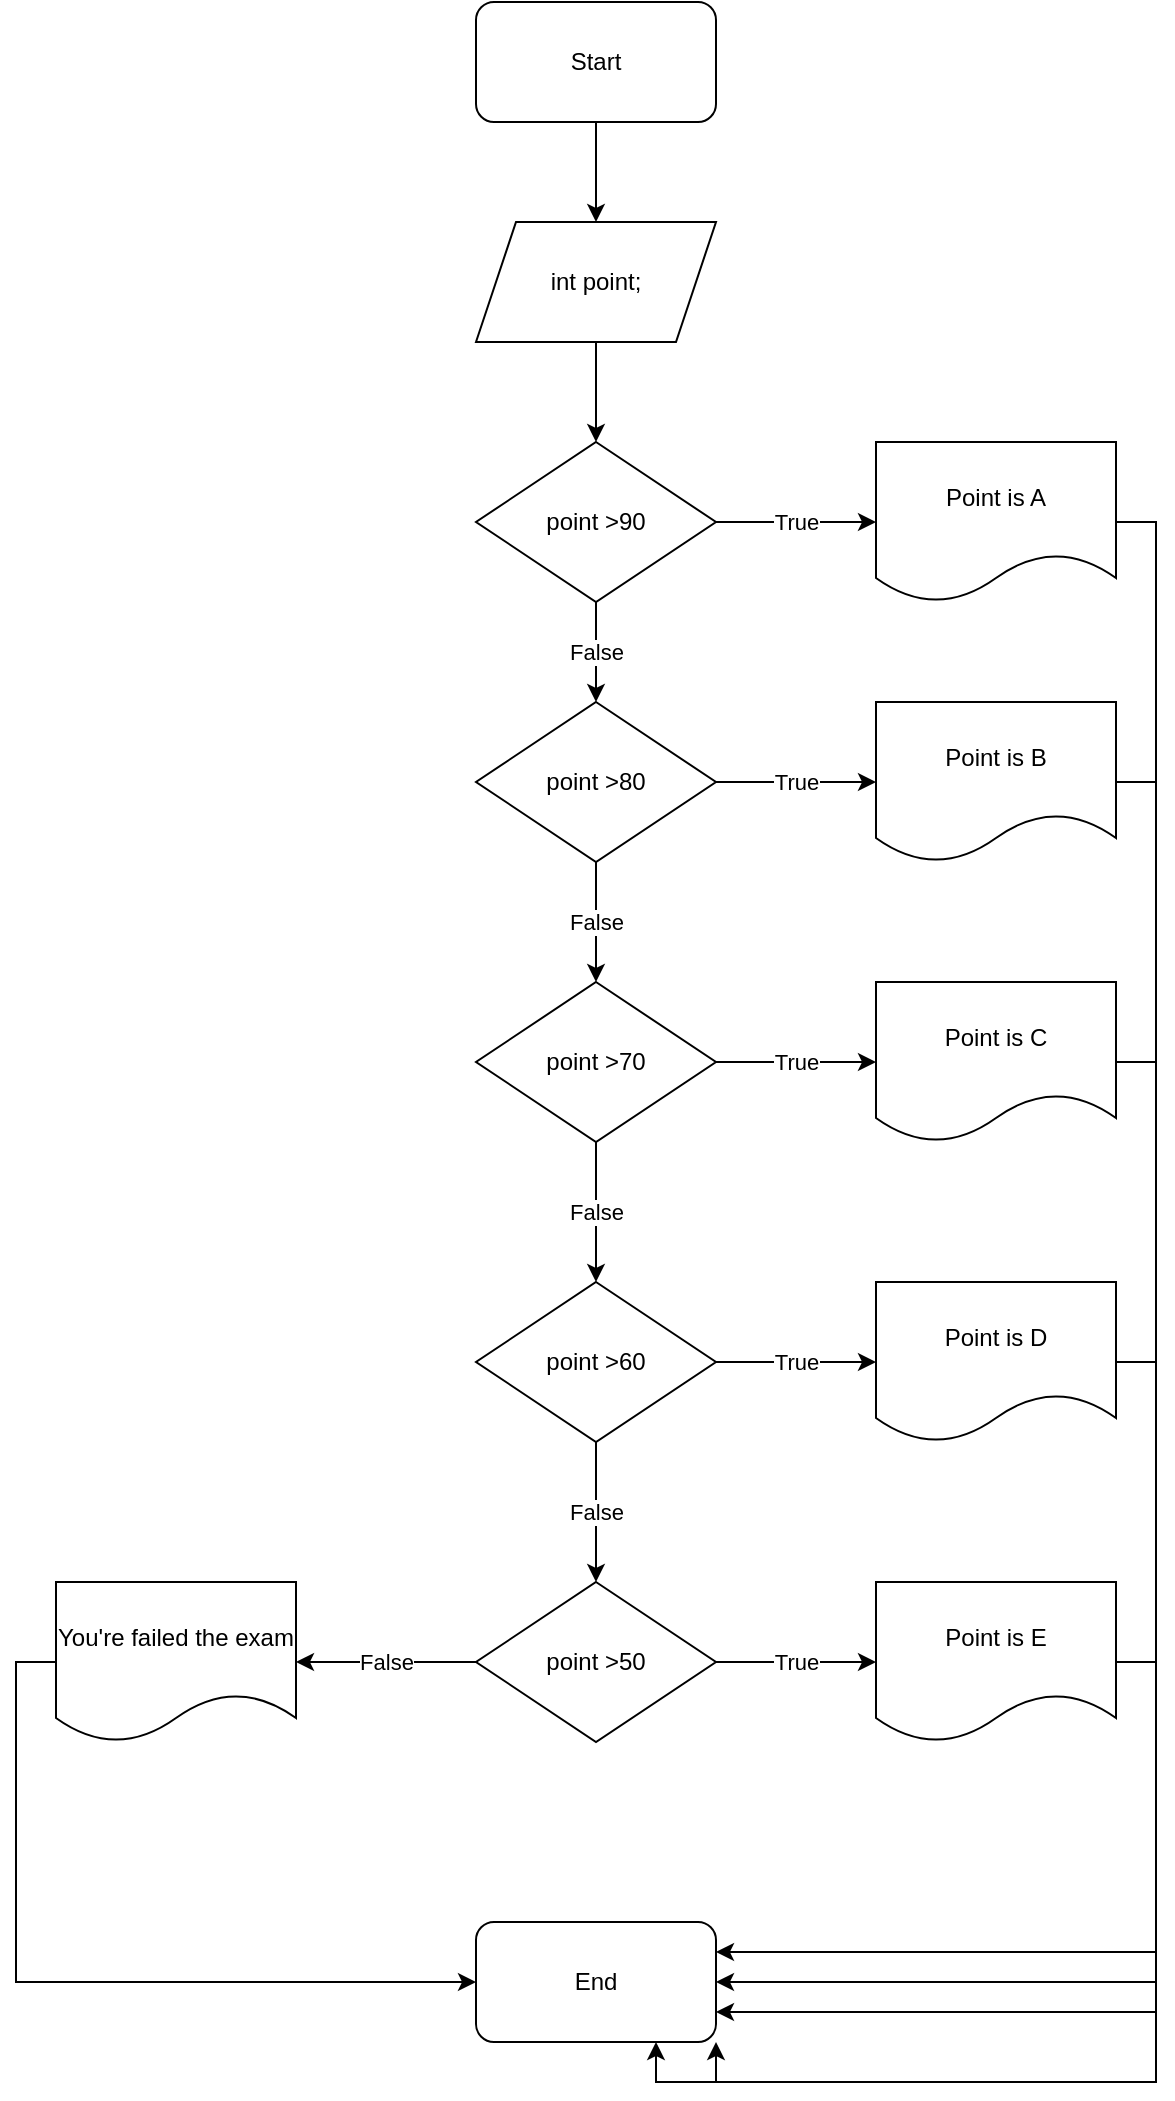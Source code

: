 <mxfile version="24.7.17">
  <diagram name="Page-1" id="x4PGwDx3Fm0Msf7cN9lI">
    <mxGraphModel dx="1434" dy="780" grid="1" gridSize="10" guides="1" tooltips="1" connect="1" arrows="1" fold="1" page="1" pageScale="1" pageWidth="850" pageHeight="1100" math="0" shadow="0">
      <root>
        <mxCell id="0" />
        <mxCell id="1" parent="0" />
        <mxCell id="fi6vWQGB6aAxybjwf4I8-3" value="" style="edgeStyle=orthogonalEdgeStyle;rounded=0;orthogonalLoop=1;jettySize=auto;html=1;" edge="1" parent="1" source="fi6vWQGB6aAxybjwf4I8-1" target="fi6vWQGB6aAxybjwf4I8-2">
          <mxGeometry relative="1" as="geometry" />
        </mxCell>
        <mxCell id="fi6vWQGB6aAxybjwf4I8-1" value="Start" style="rounded=1;whiteSpace=wrap;html=1;" vertex="1" parent="1">
          <mxGeometry x="340" y="10" width="120" height="60" as="geometry" />
        </mxCell>
        <mxCell id="fi6vWQGB6aAxybjwf4I8-5" value="" style="edgeStyle=orthogonalEdgeStyle;rounded=0;orthogonalLoop=1;jettySize=auto;html=1;" edge="1" parent="1" source="fi6vWQGB6aAxybjwf4I8-2" target="fi6vWQGB6aAxybjwf4I8-4">
          <mxGeometry relative="1" as="geometry" />
        </mxCell>
        <mxCell id="fi6vWQGB6aAxybjwf4I8-2" value="int point;" style="shape=parallelogram;perimeter=parallelogramPerimeter;whiteSpace=wrap;html=1;fixedSize=1;" vertex="1" parent="1">
          <mxGeometry x="340" y="120" width="120" height="60" as="geometry" />
        </mxCell>
        <mxCell id="fi6vWQGB6aAxybjwf4I8-7" value="True" style="edgeStyle=orthogonalEdgeStyle;rounded=0;orthogonalLoop=1;jettySize=auto;html=1;" edge="1" parent="1" source="fi6vWQGB6aAxybjwf4I8-4" target="fi6vWQGB6aAxybjwf4I8-6">
          <mxGeometry relative="1" as="geometry" />
        </mxCell>
        <mxCell id="fi6vWQGB6aAxybjwf4I8-17" value="False" style="edgeStyle=orthogonalEdgeStyle;rounded=0;orthogonalLoop=1;jettySize=auto;html=1;" edge="1" parent="1" source="fi6vWQGB6aAxybjwf4I8-4" target="fi6vWQGB6aAxybjwf4I8-9">
          <mxGeometry relative="1" as="geometry" />
        </mxCell>
        <mxCell id="fi6vWQGB6aAxybjwf4I8-4" value="point &amp;gt;90" style="rhombus;whiteSpace=wrap;html=1;" vertex="1" parent="1">
          <mxGeometry x="340" y="230" width="120" height="80" as="geometry" />
        </mxCell>
        <mxCell id="fi6vWQGB6aAxybjwf4I8-29" style="edgeStyle=orthogonalEdgeStyle;rounded=0;orthogonalLoop=1;jettySize=auto;html=1;exitX=1;exitY=0.5;exitDx=0;exitDy=0;entryX=0.75;entryY=1;entryDx=0;entryDy=0;" edge="1" parent="1" source="fi6vWQGB6aAxybjwf4I8-6" target="fi6vWQGB6aAxybjwf4I8-28">
          <mxGeometry relative="1" as="geometry" />
        </mxCell>
        <mxCell id="fi6vWQGB6aAxybjwf4I8-6" value="Point is A" style="shape=document;whiteSpace=wrap;html=1;boundedLbl=1;" vertex="1" parent="1">
          <mxGeometry x="540" y="230" width="120" height="80" as="geometry" />
        </mxCell>
        <mxCell id="fi6vWQGB6aAxybjwf4I8-8" value="True" style="edgeStyle=orthogonalEdgeStyle;rounded=0;orthogonalLoop=1;jettySize=auto;html=1;" edge="1" parent="1" source="fi6vWQGB6aAxybjwf4I8-9" target="fi6vWQGB6aAxybjwf4I8-10">
          <mxGeometry relative="1" as="geometry" />
        </mxCell>
        <mxCell id="fi6vWQGB6aAxybjwf4I8-18" value="False" style="edgeStyle=orthogonalEdgeStyle;rounded=0;orthogonalLoop=1;jettySize=auto;html=1;" edge="1" parent="1" source="fi6vWQGB6aAxybjwf4I8-9" target="fi6vWQGB6aAxybjwf4I8-12">
          <mxGeometry relative="1" as="geometry" />
        </mxCell>
        <mxCell id="fi6vWQGB6aAxybjwf4I8-9" value="point &amp;gt;80" style="rhombus;whiteSpace=wrap;html=1;" vertex="1" parent="1">
          <mxGeometry x="340" y="360" width="120" height="80" as="geometry" />
        </mxCell>
        <mxCell id="fi6vWQGB6aAxybjwf4I8-30" style="edgeStyle=orthogonalEdgeStyle;rounded=0;orthogonalLoop=1;jettySize=auto;html=1;exitX=1;exitY=0.5;exitDx=0;exitDy=0;entryX=1;entryY=1;entryDx=0;entryDy=0;" edge="1" parent="1" source="fi6vWQGB6aAxybjwf4I8-10" target="fi6vWQGB6aAxybjwf4I8-28">
          <mxGeometry relative="1" as="geometry" />
        </mxCell>
        <mxCell id="fi6vWQGB6aAxybjwf4I8-10" value="Point is B" style="shape=document;whiteSpace=wrap;html=1;boundedLbl=1;" vertex="1" parent="1">
          <mxGeometry x="540" y="360" width="120" height="80" as="geometry" />
        </mxCell>
        <mxCell id="fi6vWQGB6aAxybjwf4I8-11" value="True" style="edgeStyle=orthogonalEdgeStyle;rounded=0;orthogonalLoop=1;jettySize=auto;html=1;" edge="1" parent="1" source="fi6vWQGB6aAxybjwf4I8-12" target="fi6vWQGB6aAxybjwf4I8-13">
          <mxGeometry relative="1" as="geometry" />
        </mxCell>
        <mxCell id="fi6vWQGB6aAxybjwf4I8-19" value="False" style="edgeStyle=orthogonalEdgeStyle;rounded=0;orthogonalLoop=1;jettySize=auto;html=1;" edge="1" parent="1" source="fi6vWQGB6aAxybjwf4I8-12" target="fi6vWQGB6aAxybjwf4I8-15">
          <mxGeometry relative="1" as="geometry" />
        </mxCell>
        <mxCell id="fi6vWQGB6aAxybjwf4I8-12" value="point &amp;gt;70" style="rhombus;whiteSpace=wrap;html=1;" vertex="1" parent="1">
          <mxGeometry x="340" y="500" width="120" height="80" as="geometry" />
        </mxCell>
        <mxCell id="fi6vWQGB6aAxybjwf4I8-31" style="edgeStyle=orthogonalEdgeStyle;rounded=0;orthogonalLoop=1;jettySize=auto;html=1;exitX=1;exitY=0.5;exitDx=0;exitDy=0;entryX=1;entryY=0.75;entryDx=0;entryDy=0;" edge="1" parent="1" source="fi6vWQGB6aAxybjwf4I8-13" target="fi6vWQGB6aAxybjwf4I8-28">
          <mxGeometry relative="1" as="geometry" />
        </mxCell>
        <mxCell id="fi6vWQGB6aAxybjwf4I8-13" value="Point is C" style="shape=document;whiteSpace=wrap;html=1;boundedLbl=1;" vertex="1" parent="1">
          <mxGeometry x="540" y="500" width="120" height="80" as="geometry" />
        </mxCell>
        <mxCell id="fi6vWQGB6aAxybjwf4I8-14" value="True" style="edgeStyle=orthogonalEdgeStyle;rounded=0;orthogonalLoop=1;jettySize=auto;html=1;" edge="1" parent="1" source="fi6vWQGB6aAxybjwf4I8-15" target="fi6vWQGB6aAxybjwf4I8-16">
          <mxGeometry relative="1" as="geometry" />
        </mxCell>
        <mxCell id="fi6vWQGB6aAxybjwf4I8-23" value="False" style="edgeStyle=orthogonalEdgeStyle;rounded=0;orthogonalLoop=1;jettySize=auto;html=1;" edge="1" parent="1" source="fi6vWQGB6aAxybjwf4I8-15" target="fi6vWQGB6aAxybjwf4I8-21">
          <mxGeometry relative="1" as="geometry" />
        </mxCell>
        <mxCell id="fi6vWQGB6aAxybjwf4I8-15" value="point &amp;gt;60" style="rhombus;whiteSpace=wrap;html=1;" vertex="1" parent="1">
          <mxGeometry x="340" y="650" width="120" height="80" as="geometry" />
        </mxCell>
        <mxCell id="fi6vWQGB6aAxybjwf4I8-33" style="edgeStyle=orthogonalEdgeStyle;rounded=0;orthogonalLoop=1;jettySize=auto;html=1;exitX=1;exitY=0.5;exitDx=0;exitDy=0;entryX=1;entryY=0.5;entryDx=0;entryDy=0;" edge="1" parent="1" source="fi6vWQGB6aAxybjwf4I8-16" target="fi6vWQGB6aAxybjwf4I8-28">
          <mxGeometry relative="1" as="geometry" />
        </mxCell>
        <mxCell id="fi6vWQGB6aAxybjwf4I8-16" value="Point is D" style="shape=document;whiteSpace=wrap;html=1;boundedLbl=1;" vertex="1" parent="1">
          <mxGeometry x="540" y="650" width="120" height="80" as="geometry" />
        </mxCell>
        <mxCell id="fi6vWQGB6aAxybjwf4I8-20" value="True" style="edgeStyle=orthogonalEdgeStyle;rounded=0;orthogonalLoop=1;jettySize=auto;html=1;" edge="1" parent="1" source="fi6vWQGB6aAxybjwf4I8-21" target="fi6vWQGB6aAxybjwf4I8-22">
          <mxGeometry relative="1" as="geometry" />
        </mxCell>
        <mxCell id="fi6vWQGB6aAxybjwf4I8-25" value="False" style="edgeStyle=orthogonalEdgeStyle;rounded=0;orthogonalLoop=1;jettySize=auto;html=1;" edge="1" parent="1" source="fi6vWQGB6aAxybjwf4I8-21" target="fi6vWQGB6aAxybjwf4I8-24">
          <mxGeometry relative="1" as="geometry" />
        </mxCell>
        <mxCell id="fi6vWQGB6aAxybjwf4I8-21" value="point &amp;gt;50" style="rhombus;whiteSpace=wrap;html=1;" vertex="1" parent="1">
          <mxGeometry x="340" y="800" width="120" height="80" as="geometry" />
        </mxCell>
        <mxCell id="fi6vWQGB6aAxybjwf4I8-34" style="edgeStyle=orthogonalEdgeStyle;rounded=0;orthogonalLoop=1;jettySize=auto;html=1;exitX=1;exitY=0.5;exitDx=0;exitDy=0;entryX=1;entryY=0.25;entryDx=0;entryDy=0;" edge="1" parent="1" source="fi6vWQGB6aAxybjwf4I8-22" target="fi6vWQGB6aAxybjwf4I8-28">
          <mxGeometry relative="1" as="geometry" />
        </mxCell>
        <mxCell id="fi6vWQGB6aAxybjwf4I8-22" value="Point is E" style="shape=document;whiteSpace=wrap;html=1;boundedLbl=1;" vertex="1" parent="1">
          <mxGeometry x="540" y="800" width="120" height="80" as="geometry" />
        </mxCell>
        <mxCell id="fi6vWQGB6aAxybjwf4I8-35" style="edgeStyle=orthogonalEdgeStyle;rounded=0;orthogonalLoop=1;jettySize=auto;html=1;exitX=0;exitY=0.5;exitDx=0;exitDy=0;entryX=0;entryY=0.5;entryDx=0;entryDy=0;" edge="1" parent="1" source="fi6vWQGB6aAxybjwf4I8-24" target="fi6vWQGB6aAxybjwf4I8-28">
          <mxGeometry relative="1" as="geometry" />
        </mxCell>
        <mxCell id="fi6vWQGB6aAxybjwf4I8-24" value="You&#39;re failed the exam" style="shape=document;whiteSpace=wrap;html=1;boundedLbl=1;" vertex="1" parent="1">
          <mxGeometry x="130" y="800" width="120" height="80" as="geometry" />
        </mxCell>
        <mxCell id="fi6vWQGB6aAxybjwf4I8-28" value="End" style="rounded=1;whiteSpace=wrap;html=1;" vertex="1" parent="1">
          <mxGeometry x="340" y="970" width="120" height="60" as="geometry" />
        </mxCell>
      </root>
    </mxGraphModel>
  </diagram>
</mxfile>
